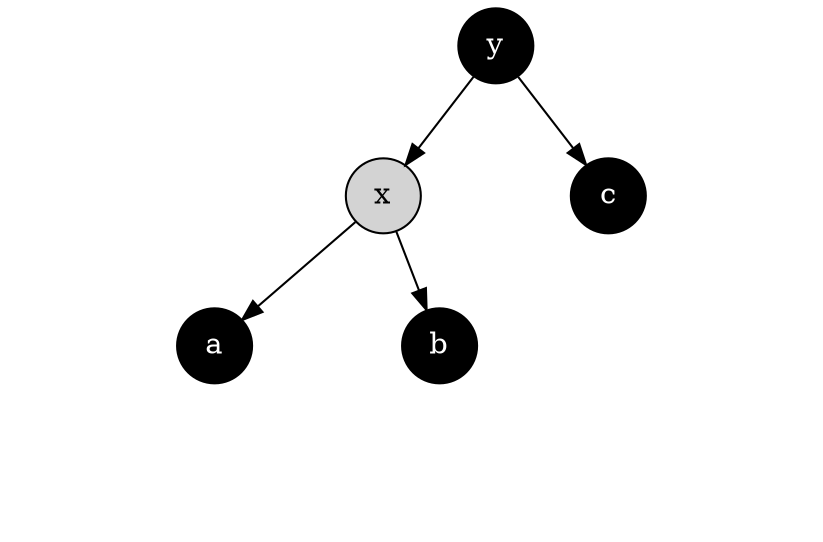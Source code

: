 digraph G{
	node[shape=circle]
	ay[label="y", style=filled, fillcolor=black, fontcolor=white];
	ax[label="x", style=filled, fillcolor=lightgray, fontcolor=black];
	aa[label="a", style=filled, fillcolor=black, fontcolor=white];
	nilaal[label="", style=invis];
	nilaar[label="", style=invis];
	nilaam[label="", style=invis];
	aa->nilaal[style=invis];
	aa->nilaam[style=invis];
	aa->nilaar[style=invis];
	{rank=same nilaal->nilaam->nilaar[style=invis]}
	ab[label="b", style=filled, fillcolor=black, fontcolor=white];
	nilabl[label="", style=invis];
	nilabr[label="", style=invis];
	nilabm[label="", style=invis];
	ab->nilabl[style=invis];
	ab->nilabm[style=invis];
	ab->nilabr[style=invis];
	{rank=same nilabl->nilabm->nilabr[style=invis]}
	nilaxm[label="", style=invis];
	ax->aa
	ax->nilaxm[style=invis];
	ax->ab
	{rank=same aa->nilaxm->ab[style=invis]}
	ac[label="c", style=filled, fillcolor=black, fontcolor=white];
	nilacl[label="", style=invis];
	nilacr[label="", style=invis];
	nilacm[label="", style=invis];
	ac->nilacl[style=invis];
	ac->nilacm[style=invis];
	ac->nilacr[style=invis];
	{rank=same nilacl->nilacm->nilacr[style=invis]}
	nilaym[label="", style=invis];
	ay->ax
	ay->nilaym[style=invis];
	ay->ac
	{rank=same ax->nilaym->ac[style=invis]}
}